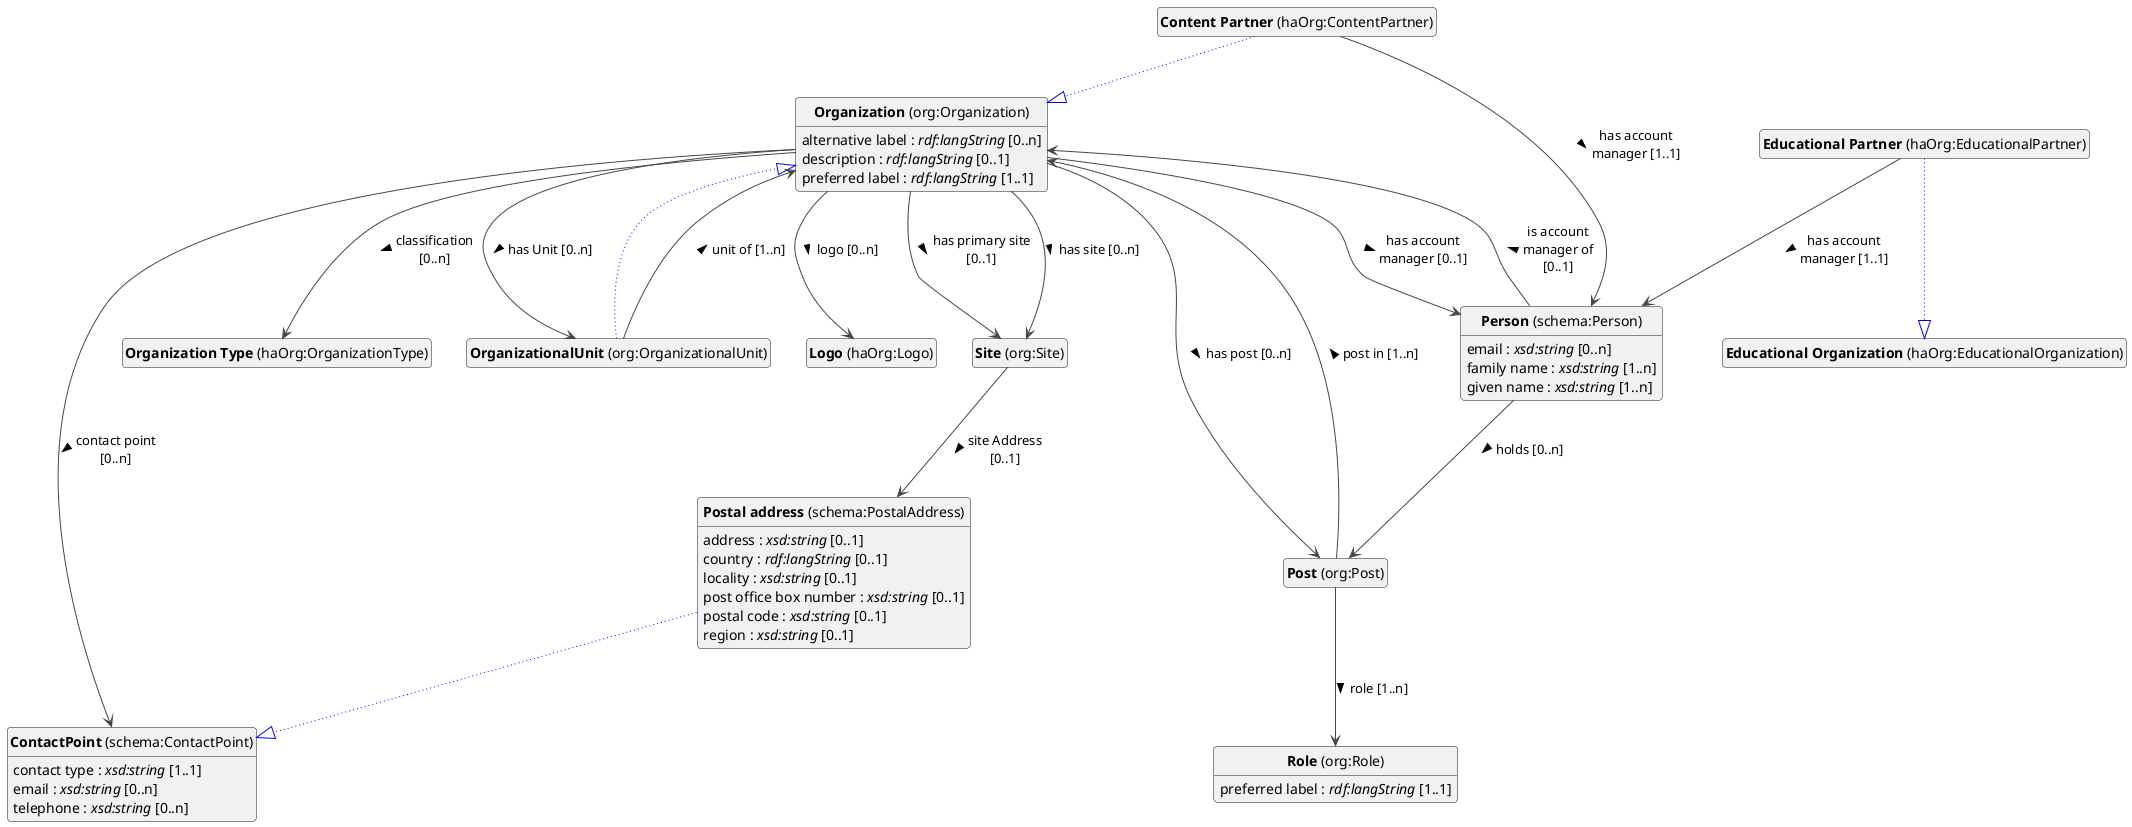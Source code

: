 @startuml
!theme vibrant
skinparam classFontSize 14
!define LIGHTORANGE
skinparam componentStyle uml2
skinparam wrapMessageWidth 100
' skinparam ArrowColor #Maroon
' Remove shadows
skinparam shadowing false
'skinparam linetype polyline
skinparam ArrowMessageAlignment left


class "<b>Organization</b> (org:Organization)" as org_Organization [[#org%3AOrganization]]
class "<b>OrganizationalUnit</b> (org:OrganizationalUnit)" as org_OrganizationalUnit [[#org%3AOrganizationalUnit]]
class "<b>Organization</b> (org:Organization)" as org_Organization [[#org%3AOrganization]]
class "<b>Content Partner</b> (haOrg:ContentPartner)" as haOrg_ContentPartner [[#haOrg%3AContentPartner]]
class "<b>Organization</b> (org:Organization)" as org_Organization [[#org%3AOrganization]]
class "<b>Educational Partner</b> (haOrg:EducationalPartner)" as haOrg_EducationalPartner [[#haOrg%3AEducationalPartner]]
class "<b>Educational Organization</b> (haOrg:EducationalOrganization)" as haOrg_EducationalOrganization [[#haOrg%3AEducationalOrganization]]
class "<b>Site</b> (org:Site)" as org_Site [[#org%3ASite]]
class "<b>Post</b> (org:Post)" as org_Post [[#org%3APost]]
class "<b>Role</b> (org:Role)" as org_Role [[#org%3ARole]]
class "<b>Person</b> (schema:Person)" as schema_Person [[#schema%3APerson]]
class "<b>Postal address</b> (schema:PostalAddress)" as schema_PostalAddress [[#schema%3APostalAddress]]
class "<b>ContactPoint</b> (schema:ContactPoint)" as schema_ContactPoint [[#schema%3AContactPoint]]
class "<b>ContactPoint</b> (schema:ContactPoint)" as schema_ContactPoint [[#schema%3AContactPoint]]
class "<b>Organization Type</b> (haOrg:OrganizationType)" as haOrg_OrganizationType [[#haOrg%3AOrganizationType]]
class "<b>Logo</b> (haOrg:Logo)" as haOrg_Logo [[#haOrg%3ALogo]]


org_Organization : alternative label : <i>rdf:langString</i> [0..n]


org_Organization --> haOrg_OrganizationType : classification [0..n] >

org_Organization --> schema_ContactPoint : contact point [0..n] >
org_Organization : description : <i>rdf:langString</i> [0..1]


org_Organization --> org_OrganizationalUnit : has Unit [0..n] >

org_Organization --> schema_Person : has account manager [0..1] >

org_Organization --> org_Post : has post [0..n] >

org_Organization --> org_Site : has primary site [0..1] >

org_Organization --> org_Site : has site [0..n] >


org_Organization --> haOrg_Logo : logo [0..n] >
org_Organization : preferred label : <i>rdf:langString</i> [1..1]


org_OrganizationalUnit --|> org_Organization #blue;line.dotted;text:blue


org_OrganizationalUnit --> org_Organization : unit of [1..n] >

haOrg_ContentPartner --|> org_Organization #blue;line.dotted;text:blue


haOrg_ContentPartner --> schema_Person : has account manager [1..1] >

haOrg_EducationalPartner --|> haOrg_EducationalOrganization #blue;line.dotted;text:blue


haOrg_EducationalPartner --> schema_Person : has account manager [1..1] >



org_Site --> schema_PostalAddress : site Address [0..1] >



org_Post --> org_Organization : post in [1..n] >

org_Post --> org_Role : role [1..n] >


org_Role : preferred label : <i>rdf:langString</i> [1..1]



schema_Person : email : <i>xsd:string</i> [0..n]

schema_Person : family name : <i>xsd:string</i> [1..n]

schema_Person : given name : <i>xsd:string</i> [1..n]


schema_Person --> org_Post : holds [0..n] >

schema_Person --> org_Organization : is account manager of [0..1] >

schema_PostalAddress --|> schema_ContactPoint #blue;line.dotted;text:blue

schema_PostalAddress : address : <i>xsd:string</i> [0..1]

schema_PostalAddress : country : <i>rdf:langString</i> [0..1]

schema_PostalAddress : locality : <i>xsd:string</i> [0..1]

schema_PostalAddress : post office box number : <i>xsd:string</i> [0..1]

schema_PostalAddress : postal code : <i>xsd:string</i> [0..1]

schema_PostalAddress : region : <i>xsd:string</i> [0..1]



schema_ContactPoint : contact type : <i>xsd:string</i> [1..1]

schema_ContactPoint : email : <i>xsd:string</i> [0..n]

schema_ContactPoint : telephone : <i>xsd:string</i> [0..n]







hide circle
hide methods
hide empty members
@enduml


